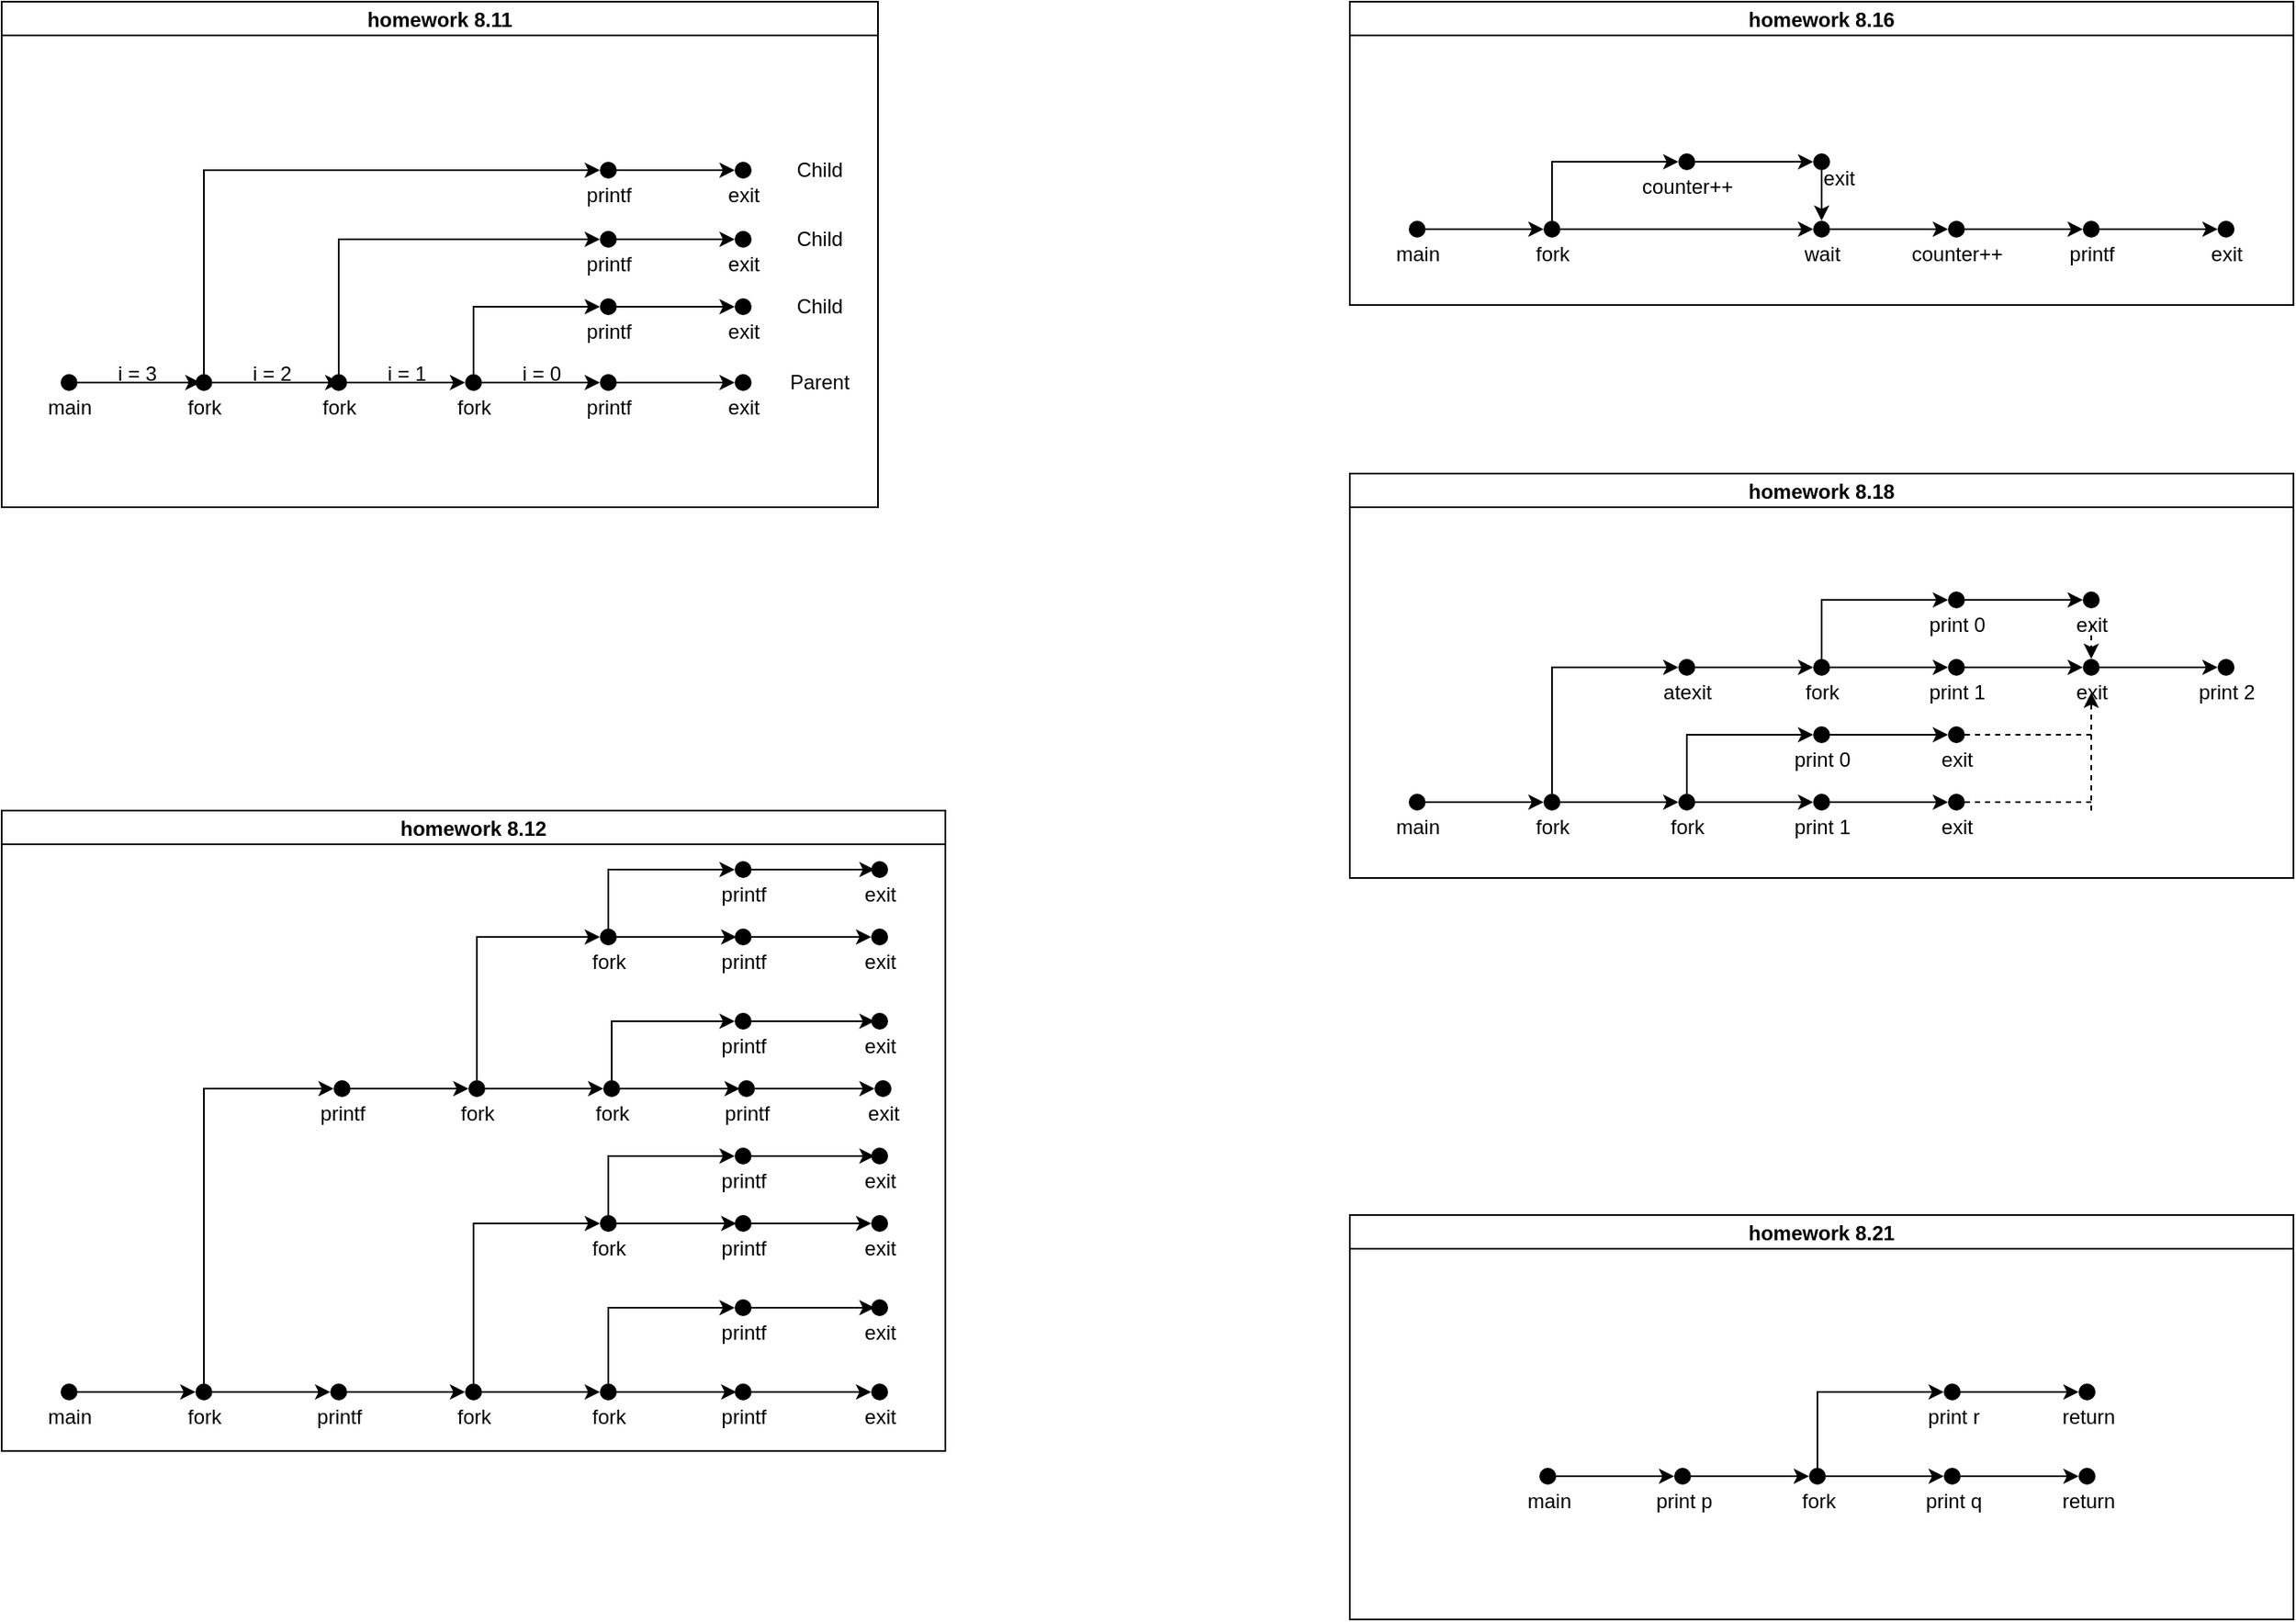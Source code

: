 <mxfile version="20.3.0" type="device"><diagram id="x4whMOtARfiv1kmzcYoN" name="第 1 页"><mxGraphModel dx="1790" dy="947" grid="1" gridSize="10" guides="1" tooltips="1" connect="1" arrows="1" fold="1" page="1" pageScale="1" pageWidth="827" pageHeight="1169" math="0" shadow="0"><root><mxCell id="0"/><mxCell id="1" parent="0"/><mxCell id="Zq1k1eHIFYPLnLvDyaaf-50" value="" style="group" parent="1" vertex="1" connectable="0"><mxGeometry x="120" y="80" width="520" height="340" as="geometry"/></mxCell><mxCell id="Zq1k1eHIFYPLnLvDyaaf-48" value="" style="group" parent="Zq1k1eHIFYPLnLvDyaaf-50" vertex="1" connectable="0"><mxGeometry width="520" height="300" as="geometry"/></mxCell><mxCell id="Zq1k1eHIFYPLnLvDyaaf-2" value="homework 8.11" style="swimlane;startSize=20;fillColor=#FFFFFF;" parent="Zq1k1eHIFYPLnLvDyaaf-48" vertex="1"><mxGeometry width="520" height="300" as="geometry"/></mxCell><mxCell id="Zq1k1eHIFYPLnLvDyaaf-12" style="edgeStyle=orthogonalEdgeStyle;rounded=0;orthogonalLoop=1;jettySize=auto;html=1;exitX=1;exitY=0.5;exitDx=0;exitDy=0;entryX=0.45;entryY=-0.25;entryDx=0;entryDy=0;entryPerimeter=0;" parent="Zq1k1eHIFYPLnLvDyaaf-2" source="Zq1k1eHIFYPLnLvDyaaf-1" target="Zq1k1eHIFYPLnLvDyaaf-9" edge="1"><mxGeometry relative="1" as="geometry"/></mxCell><mxCell id="Zq1k1eHIFYPLnLvDyaaf-1" value="" style="shape=ellipse;fillColor=#000000;strokeColor=none;html=1" parent="Zq1k1eHIFYPLnLvDyaaf-2" vertex="1"><mxGeometry x="35" y="221" width="10" height="10" as="geometry"/></mxCell><mxCell id="Zq1k1eHIFYPLnLvDyaaf-3" value="main" style="text;html=1;align=center;verticalAlign=middle;resizable=0;points=[];autosize=1;" parent="Zq1k1eHIFYPLnLvDyaaf-2" vertex="1"><mxGeometry x="20" y="231" width="40" height="20" as="geometry"/></mxCell><mxCell id="Zq1k1eHIFYPLnLvDyaaf-13" style="edgeStyle=orthogonalEdgeStyle;rounded=0;orthogonalLoop=1;jettySize=auto;html=1;exitX=1;exitY=0.5;exitDx=0;exitDy=0;entryX=0.525;entryY=-0.25;entryDx=0;entryDy=0;entryPerimeter=0;" parent="Zq1k1eHIFYPLnLvDyaaf-2" source="Zq1k1eHIFYPLnLvDyaaf-8" target="Zq1k1eHIFYPLnLvDyaaf-7" edge="1"><mxGeometry relative="1" as="geometry"/></mxCell><mxCell id="Zq1k1eHIFYPLnLvDyaaf-44" style="edgeStyle=orthogonalEdgeStyle;rounded=0;orthogonalLoop=1;jettySize=auto;html=1;exitX=0.5;exitY=0;exitDx=0;exitDy=0;entryX=0;entryY=0.5;entryDx=0;entryDy=0;" parent="Zq1k1eHIFYPLnLvDyaaf-2" source="Zq1k1eHIFYPLnLvDyaaf-8" target="Zq1k1eHIFYPLnLvDyaaf-26" edge="1"><mxGeometry relative="1" as="geometry"/></mxCell><mxCell id="Zq1k1eHIFYPLnLvDyaaf-8" value="" style="shape=ellipse;fillColor=#000000;strokeColor=none;html=1" parent="Zq1k1eHIFYPLnLvDyaaf-2" vertex="1"><mxGeometry x="115" y="221" width="10" height="10" as="geometry"/></mxCell><mxCell id="Zq1k1eHIFYPLnLvDyaaf-9" value="fork" style="text;html=1;align=center;verticalAlign=middle;resizable=0;points=[];autosize=1;" parent="Zq1k1eHIFYPLnLvDyaaf-2" vertex="1"><mxGeometry x="100" y="231" width="40" height="20" as="geometry"/></mxCell><mxCell id="Zq1k1eHIFYPLnLvDyaaf-7" value="fork" style="text;html=1;align=center;verticalAlign=middle;resizable=0;points=[];autosize=1;" parent="Zq1k1eHIFYPLnLvDyaaf-2" vertex="1"><mxGeometry x="180" y="231" width="40" height="20" as="geometry"/></mxCell><mxCell id="Zq1k1eHIFYPLnLvDyaaf-14" style="edgeStyle=orthogonalEdgeStyle;rounded=0;orthogonalLoop=1;jettySize=auto;html=1;exitX=1;exitY=0.5;exitDx=0;exitDy=0;entryX=0;entryY=0.5;entryDx=0;entryDy=0;" parent="Zq1k1eHIFYPLnLvDyaaf-2" source="Zq1k1eHIFYPLnLvDyaaf-6" target="Zq1k1eHIFYPLnLvDyaaf-4" edge="1"><mxGeometry relative="1" as="geometry"/></mxCell><mxCell id="Zq1k1eHIFYPLnLvDyaaf-43" style="edgeStyle=orthogonalEdgeStyle;rounded=0;orthogonalLoop=1;jettySize=auto;html=1;exitX=0.5;exitY=0;exitDx=0;exitDy=0;entryX=0;entryY=0.5;entryDx=0;entryDy=0;" parent="Zq1k1eHIFYPLnLvDyaaf-2" source="Zq1k1eHIFYPLnLvDyaaf-6" target="Zq1k1eHIFYPLnLvDyaaf-31" edge="1"><mxGeometry relative="1" as="geometry"/></mxCell><mxCell id="Zq1k1eHIFYPLnLvDyaaf-6" value="" style="shape=ellipse;fillColor=#000000;strokeColor=none;html=1" parent="Zq1k1eHIFYPLnLvDyaaf-2" vertex="1"><mxGeometry x="195" y="221" width="10" height="10" as="geometry"/></mxCell><mxCell id="Zq1k1eHIFYPLnLvDyaaf-5" value="fork" style="text;html=1;align=center;verticalAlign=middle;resizable=0;points=[];autosize=1;" parent="Zq1k1eHIFYPLnLvDyaaf-2" vertex="1"><mxGeometry x="260" y="231" width="40" height="20" as="geometry"/></mxCell><mxCell id="Zq1k1eHIFYPLnLvDyaaf-15" style="edgeStyle=orthogonalEdgeStyle;rounded=0;orthogonalLoop=1;jettySize=auto;html=1;exitX=1;exitY=0.5;exitDx=0;exitDy=0;entryX=0;entryY=0.5;entryDx=0;entryDy=0;" parent="Zq1k1eHIFYPLnLvDyaaf-2" source="Zq1k1eHIFYPLnLvDyaaf-4" target="Zq1k1eHIFYPLnLvDyaaf-11" edge="1"><mxGeometry relative="1" as="geometry"/></mxCell><mxCell id="Zq1k1eHIFYPLnLvDyaaf-42" style="edgeStyle=orthogonalEdgeStyle;rounded=0;orthogonalLoop=1;jettySize=auto;html=1;exitX=0.5;exitY=0;exitDx=0;exitDy=0;entryX=0;entryY=0.5;entryDx=0;entryDy=0;" parent="Zq1k1eHIFYPLnLvDyaaf-2" source="Zq1k1eHIFYPLnLvDyaaf-4" target="Zq1k1eHIFYPLnLvDyaaf-36" edge="1"><mxGeometry relative="1" as="geometry"/></mxCell><mxCell id="Zq1k1eHIFYPLnLvDyaaf-4" value="" style="shape=ellipse;fillColor=#000000;strokeColor=none;html=1" parent="Zq1k1eHIFYPLnLvDyaaf-2" vertex="1"><mxGeometry x="275" y="221" width="10" height="10" as="geometry"/></mxCell><mxCell id="Zq1k1eHIFYPLnLvDyaaf-10" value="printf" style="text;html=1;align=center;verticalAlign=middle;resizable=0;points=[];autosize=1;" parent="Zq1k1eHIFYPLnLvDyaaf-2" vertex="1"><mxGeometry x="340" y="231" width="40" height="20" as="geometry"/></mxCell><mxCell id="Zq1k1eHIFYPLnLvDyaaf-19" style="edgeStyle=orthogonalEdgeStyle;rounded=0;orthogonalLoop=1;jettySize=auto;html=1;exitX=1;exitY=0.5;exitDx=0;exitDy=0;entryX=0;entryY=0.5;entryDx=0;entryDy=0;" parent="Zq1k1eHIFYPLnLvDyaaf-2" source="Zq1k1eHIFYPLnLvDyaaf-11" target="Zq1k1eHIFYPLnLvDyaaf-18" edge="1"><mxGeometry relative="1" as="geometry"/></mxCell><mxCell id="Zq1k1eHIFYPLnLvDyaaf-11" value="" style="shape=ellipse;fillColor=#000000;strokeColor=none;html=1" parent="Zq1k1eHIFYPLnLvDyaaf-2" vertex="1"><mxGeometry x="355" y="221" width="10" height="10" as="geometry"/></mxCell><mxCell id="Zq1k1eHIFYPLnLvDyaaf-16" value="Parent" style="text;html=1;align=center;verticalAlign=middle;resizable=0;points=[];autosize=1;" parent="Zq1k1eHIFYPLnLvDyaaf-2" vertex="1"><mxGeometry x="460" y="216" width="50" height="20" as="geometry"/></mxCell><mxCell id="Zq1k1eHIFYPLnLvDyaaf-17" value="exit" style="text;html=1;align=center;verticalAlign=middle;resizable=0;points=[];autosize=1;" parent="Zq1k1eHIFYPLnLvDyaaf-2" vertex="1"><mxGeometry x="425" y="231" width="30" height="20" as="geometry"/></mxCell><mxCell id="Zq1k1eHIFYPLnLvDyaaf-18" value="" style="shape=ellipse;fillColor=#000000;strokeColor=none;html=1" parent="Zq1k1eHIFYPLnLvDyaaf-2" vertex="1"><mxGeometry x="435" y="221" width="10" height="10" as="geometry"/></mxCell><mxCell id="Zq1k1eHIFYPLnLvDyaaf-20" value="i = 3" style="text;html=1;align=center;verticalAlign=middle;resizable=0;points=[];autosize=1;" parent="Zq1k1eHIFYPLnLvDyaaf-2" vertex="1"><mxGeometry x="60" y="211" width="40" height="20" as="geometry"/></mxCell><mxCell id="Zq1k1eHIFYPLnLvDyaaf-21" value="i = 2" style="text;html=1;align=center;verticalAlign=middle;resizable=0;points=[];autosize=1;" parent="Zq1k1eHIFYPLnLvDyaaf-2" vertex="1"><mxGeometry x="140" y="211" width="40" height="20" as="geometry"/></mxCell><mxCell id="Zq1k1eHIFYPLnLvDyaaf-22" value="i = 1" style="text;html=1;align=center;verticalAlign=middle;resizable=0;points=[];autosize=1;" parent="Zq1k1eHIFYPLnLvDyaaf-2" vertex="1"><mxGeometry x="220" y="211" width="40" height="20" as="geometry"/></mxCell><mxCell id="Zq1k1eHIFYPLnLvDyaaf-23" value="i = 0" style="text;html=1;align=center;verticalAlign=middle;resizable=0;points=[];autosize=1;" parent="Zq1k1eHIFYPLnLvDyaaf-2" vertex="1"><mxGeometry x="300" y="211" width="40" height="20" as="geometry"/></mxCell><mxCell id="Zq1k1eHIFYPLnLvDyaaf-34" value="printf" style="text;html=1;align=center;verticalAlign=middle;resizable=0;points=[];autosize=1;" parent="Zq1k1eHIFYPLnLvDyaaf-2" vertex="1"><mxGeometry x="340" y="186" width="40" height="20" as="geometry"/></mxCell><mxCell id="Zq1k1eHIFYPLnLvDyaaf-36" value="" style="shape=ellipse;fillColor=#000000;strokeColor=none;html=1" parent="Zq1k1eHIFYPLnLvDyaaf-2" vertex="1"><mxGeometry x="355" y="176" width="10" height="10" as="geometry"/></mxCell><mxCell id="Zq1k1eHIFYPLnLvDyaaf-37" value="exit" style="text;html=1;align=center;verticalAlign=middle;resizable=0;points=[];autosize=1;" parent="Zq1k1eHIFYPLnLvDyaaf-2" vertex="1"><mxGeometry x="425" y="186" width="30" height="20" as="geometry"/></mxCell><mxCell id="Zq1k1eHIFYPLnLvDyaaf-38" value="" style="shape=ellipse;fillColor=#000000;strokeColor=none;html=1" parent="Zq1k1eHIFYPLnLvDyaaf-2" vertex="1"><mxGeometry x="435" y="176" width="10" height="10" as="geometry"/></mxCell><mxCell id="Zq1k1eHIFYPLnLvDyaaf-35" style="edgeStyle=orthogonalEdgeStyle;rounded=0;orthogonalLoop=1;jettySize=auto;html=1;exitX=1;exitY=0.5;exitDx=0;exitDy=0;entryX=0;entryY=0.5;entryDx=0;entryDy=0;" parent="Zq1k1eHIFYPLnLvDyaaf-2" source="Zq1k1eHIFYPLnLvDyaaf-36" target="Zq1k1eHIFYPLnLvDyaaf-38" edge="1"><mxGeometry relative="1" as="geometry"/></mxCell><mxCell id="Zq1k1eHIFYPLnLvDyaaf-29" value="printf" style="text;html=1;align=center;verticalAlign=middle;resizable=0;points=[];autosize=1;" parent="Zq1k1eHIFYPLnLvDyaaf-2" vertex="1"><mxGeometry x="340" y="146" width="40" height="20" as="geometry"/></mxCell><mxCell id="Zq1k1eHIFYPLnLvDyaaf-30" style="edgeStyle=orthogonalEdgeStyle;rounded=0;orthogonalLoop=1;jettySize=auto;html=1;exitX=1;exitY=0.5;exitDx=0;exitDy=0;entryX=0;entryY=0.5;entryDx=0;entryDy=0;" parent="Zq1k1eHIFYPLnLvDyaaf-2" edge="1"><mxGeometry relative="1" as="geometry"><mxPoint x="365" y="141" as="sourcePoint"/><mxPoint x="435" y="141" as="targetPoint"/></mxGeometry></mxCell><mxCell id="Zq1k1eHIFYPLnLvDyaaf-32" value="exit" style="text;html=1;align=center;verticalAlign=middle;resizable=0;points=[];autosize=1;" parent="Zq1k1eHIFYPLnLvDyaaf-2" vertex="1"><mxGeometry x="425" y="146" width="30" height="20" as="geometry"/></mxCell><mxCell id="Zq1k1eHIFYPLnLvDyaaf-31" value="" style="shape=ellipse;fillColor=#000000;strokeColor=none;html=1" parent="Zq1k1eHIFYPLnLvDyaaf-2" vertex="1"><mxGeometry x="355" y="136" width="10" height="10" as="geometry"/></mxCell><mxCell id="Zq1k1eHIFYPLnLvDyaaf-33" value="" style="shape=ellipse;fillColor=#000000;strokeColor=none;html=1" parent="Zq1k1eHIFYPLnLvDyaaf-2" vertex="1"><mxGeometry x="435" y="136" width="10" height="10" as="geometry"/></mxCell><mxCell id="Zq1k1eHIFYPLnLvDyaaf-24" value="printf" style="text;html=1;align=center;verticalAlign=middle;resizable=0;points=[];autosize=1;" parent="Zq1k1eHIFYPLnLvDyaaf-2" vertex="1"><mxGeometry x="340" y="105" width="40" height="20" as="geometry"/></mxCell><mxCell id="Zq1k1eHIFYPLnLvDyaaf-25" style="edgeStyle=orthogonalEdgeStyle;rounded=0;orthogonalLoop=1;jettySize=auto;html=1;exitX=1;exitY=0.5;exitDx=0;exitDy=0;entryX=0;entryY=0.5;entryDx=0;entryDy=0;" parent="Zq1k1eHIFYPLnLvDyaaf-2" edge="1"><mxGeometry relative="1" as="geometry"><mxPoint x="365" y="100" as="sourcePoint"/><mxPoint x="435" y="100" as="targetPoint"/></mxGeometry></mxCell><mxCell id="Zq1k1eHIFYPLnLvDyaaf-27" value="exit" style="text;html=1;align=center;verticalAlign=middle;resizable=0;points=[];autosize=1;" parent="Zq1k1eHIFYPLnLvDyaaf-2" vertex="1"><mxGeometry x="425" y="105" width="30" height="20" as="geometry"/></mxCell><mxCell id="Zq1k1eHIFYPLnLvDyaaf-26" value="" style="shape=ellipse;fillColor=#000000;strokeColor=none;html=1" parent="Zq1k1eHIFYPLnLvDyaaf-2" vertex="1"><mxGeometry x="355" y="95" width="10" height="10" as="geometry"/></mxCell><mxCell id="Zq1k1eHIFYPLnLvDyaaf-28" value="" style="shape=ellipse;fillColor=#000000;strokeColor=none;html=1" parent="Zq1k1eHIFYPLnLvDyaaf-2" vertex="1"><mxGeometry x="435" y="95" width="10" height="10" as="geometry"/></mxCell><mxCell id="Zq1k1eHIFYPLnLvDyaaf-45" value="Child" style="text;html=1;align=center;verticalAlign=middle;resizable=0;points=[];autosize=1;" parent="Zq1k1eHIFYPLnLvDyaaf-2" vertex="1"><mxGeometry x="465" y="171" width="40" height="20" as="geometry"/></mxCell><mxCell id="Zq1k1eHIFYPLnLvDyaaf-47" value="Child" style="text;html=1;align=center;verticalAlign=middle;resizable=0;points=[];autosize=1;" parent="Zq1k1eHIFYPLnLvDyaaf-2" vertex="1"><mxGeometry x="465" y="131" width="40" height="20" as="geometry"/></mxCell><mxCell id="Zq1k1eHIFYPLnLvDyaaf-46" value="Child" style="text;html=1;align=center;verticalAlign=middle;resizable=0;points=[];autosize=1;" parent="Zq1k1eHIFYPLnLvDyaaf-2" vertex="1"><mxGeometry x="465" y="90" width="40" height="20" as="geometry"/></mxCell><mxCell id="cUng9oUfI7MqXiryywNM-89" value="" style="group" parent="1" vertex="1" connectable="0"><mxGeometry x="120" y="560" width="560" height="420" as="geometry"/></mxCell><mxCell id="cUng9oUfI7MqXiryywNM-2" value="" style="shape=ellipse;fillColor=#000000;strokeColor=none;html=1" parent="cUng9oUfI7MqXiryywNM-89" vertex="1"><mxGeometry x="35" y="340" width="10" height="10" as="geometry"/></mxCell><mxCell id="cUng9oUfI7MqXiryywNM-3" value="main" style="text;html=1;align=center;verticalAlign=middle;resizable=0;points=[];autosize=1;" parent="cUng9oUfI7MqXiryywNM-89" vertex="1"><mxGeometry x="20" y="350" width="40" height="20" as="geometry"/></mxCell><mxCell id="cUng9oUfI7MqXiryywNM-6" value="" style="shape=ellipse;fillColor=#000000;strokeColor=none;html=1" parent="cUng9oUfI7MqXiryywNM-89" vertex="1"><mxGeometry x="115" y="340" width="10" height="10" as="geometry"/></mxCell><mxCell id="cUng9oUfI7MqXiryywNM-28" style="edgeStyle=orthogonalEdgeStyle;rounded=0;orthogonalLoop=1;jettySize=auto;html=1;exitX=1;exitY=0.5;exitDx=0;exitDy=0;entryX=0;entryY=0.5;entryDx=0;entryDy=0;" parent="cUng9oUfI7MqXiryywNM-89" source="cUng9oUfI7MqXiryywNM-2" target="cUng9oUfI7MqXiryywNM-6" edge="1"><mxGeometry relative="1" as="geometry"/></mxCell><mxCell id="cUng9oUfI7MqXiryywNM-7" value="fork" style="text;html=1;align=center;verticalAlign=middle;resizable=0;points=[];autosize=1;" parent="cUng9oUfI7MqXiryywNM-89" vertex="1"><mxGeometry x="100" y="350" width="40" height="20" as="geometry"/></mxCell><mxCell id="cUng9oUfI7MqXiryywNM-12" value="" style="shape=ellipse;fillColor=#000000;strokeColor=none;html=1" parent="cUng9oUfI7MqXiryywNM-89" vertex="1"><mxGeometry x="195" y="340" width="10" height="10" as="geometry"/></mxCell><mxCell id="cUng9oUfI7MqXiryywNM-13" value="printf" style="text;html=1;align=center;verticalAlign=middle;resizable=0;points=[];autosize=1;" parent="cUng9oUfI7MqXiryywNM-89" vertex="1"><mxGeometry x="180" y="350" width="40" height="20" as="geometry"/></mxCell><mxCell id="cUng9oUfI7MqXiryywNM-29" style="edgeStyle=orthogonalEdgeStyle;rounded=0;orthogonalLoop=1;jettySize=auto;html=1;exitX=1;exitY=0.5;exitDx=0;exitDy=0;entryX=0.375;entryY=-0.25;entryDx=0;entryDy=0;entryPerimeter=0;" parent="cUng9oUfI7MqXiryywNM-89" source="cUng9oUfI7MqXiryywNM-6" target="cUng9oUfI7MqXiryywNM-13" edge="1"><mxGeometry relative="1" as="geometry"/></mxCell><mxCell id="cUng9oUfI7MqXiryywNM-14" value="" style="shape=ellipse;fillColor=#000000;strokeColor=none;html=1" parent="cUng9oUfI7MqXiryywNM-89" vertex="1"><mxGeometry x="275" y="340" width="10" height="10" as="geometry"/></mxCell><mxCell id="cUng9oUfI7MqXiryywNM-30" style="edgeStyle=orthogonalEdgeStyle;rounded=0;orthogonalLoop=1;jettySize=auto;html=1;exitX=1;exitY=0.5;exitDx=0;exitDy=0;entryX=0;entryY=0.5;entryDx=0;entryDy=0;" parent="cUng9oUfI7MqXiryywNM-89" source="cUng9oUfI7MqXiryywNM-12" target="cUng9oUfI7MqXiryywNM-14" edge="1"><mxGeometry relative="1" as="geometry"/></mxCell><mxCell id="cUng9oUfI7MqXiryywNM-15" value="fork" style="text;html=1;align=center;verticalAlign=middle;resizable=0;points=[];autosize=1;" parent="cUng9oUfI7MqXiryywNM-89" vertex="1"><mxGeometry x="260" y="350" width="40" height="20" as="geometry"/></mxCell><mxCell id="cUng9oUfI7MqXiryywNM-16" value="" style="shape=ellipse;fillColor=#000000;strokeColor=none;html=1" parent="cUng9oUfI7MqXiryywNM-89" vertex="1"><mxGeometry x="355" y="340" width="10" height="10" as="geometry"/></mxCell><mxCell id="cUng9oUfI7MqXiryywNM-31" style="edgeStyle=orthogonalEdgeStyle;rounded=0;orthogonalLoop=1;jettySize=auto;html=1;exitX=1;exitY=0.5;exitDx=0;exitDy=0;entryX=0;entryY=0.5;entryDx=0;entryDy=0;" parent="cUng9oUfI7MqXiryywNM-89" source="cUng9oUfI7MqXiryywNM-14" target="cUng9oUfI7MqXiryywNM-16" edge="1"><mxGeometry relative="1" as="geometry"/></mxCell><mxCell id="cUng9oUfI7MqXiryywNM-17" value="fork" style="text;html=1;align=center;verticalAlign=middle;resizable=0;points=[];autosize=1;" parent="cUng9oUfI7MqXiryywNM-89" vertex="1"><mxGeometry x="340" y="350" width="40" height="20" as="geometry"/></mxCell><mxCell id="cUng9oUfI7MqXiryywNM-18" value="" style="shape=ellipse;fillColor=#000000;strokeColor=none;html=1" parent="cUng9oUfI7MqXiryywNM-89" vertex="1"><mxGeometry x="435" y="340" width="10" height="10" as="geometry"/></mxCell><mxCell id="cUng9oUfI7MqXiryywNM-19" value="printf" style="text;html=1;align=center;verticalAlign=middle;resizable=0;points=[];autosize=1;" parent="cUng9oUfI7MqXiryywNM-89" vertex="1"><mxGeometry x="420" y="350" width="40" height="20" as="geometry"/></mxCell><mxCell id="cUng9oUfI7MqXiryywNM-32" style="edgeStyle=orthogonalEdgeStyle;rounded=0;orthogonalLoop=1;jettySize=auto;html=1;exitX=1;exitY=0.5;exitDx=0;exitDy=0;entryX=0.4;entryY=-0.25;entryDx=0;entryDy=0;entryPerimeter=0;" parent="cUng9oUfI7MqXiryywNM-89" source="cUng9oUfI7MqXiryywNM-16" target="cUng9oUfI7MqXiryywNM-19" edge="1"><mxGeometry relative="1" as="geometry"/></mxCell><mxCell id="cUng9oUfI7MqXiryywNM-22" value="" style="shape=ellipse;fillColor=#000000;strokeColor=none;html=1" parent="cUng9oUfI7MqXiryywNM-89" vertex="1"><mxGeometry x="516" y="340" width="10" height="10" as="geometry"/></mxCell><mxCell id="cUng9oUfI7MqXiryywNM-33" style="edgeStyle=orthogonalEdgeStyle;rounded=0;orthogonalLoop=1;jettySize=auto;html=1;exitX=1;exitY=0.5;exitDx=0;exitDy=0;entryX=0;entryY=0.5;entryDx=0;entryDy=0;" parent="cUng9oUfI7MqXiryywNM-89" source="cUng9oUfI7MqXiryywNM-18" target="cUng9oUfI7MqXiryywNM-22" edge="1"><mxGeometry relative="1" as="geometry"/></mxCell><mxCell id="cUng9oUfI7MqXiryywNM-23" value="exit" style="text;html=1;align=center;verticalAlign=middle;resizable=0;points=[];autosize=1;" parent="cUng9oUfI7MqXiryywNM-89" vertex="1"><mxGeometry x="506" y="350" width="30" height="20" as="geometry"/></mxCell><mxCell id="cUng9oUfI7MqXiryywNM-24" value="" style="shape=ellipse;fillColor=#000000;strokeColor=none;html=1" parent="cUng9oUfI7MqXiryywNM-89" vertex="1"><mxGeometry x="435" y="290" width="10" height="10" as="geometry"/></mxCell><mxCell id="cUng9oUfI7MqXiryywNM-35" style="edgeStyle=orthogonalEdgeStyle;rounded=0;orthogonalLoop=1;jettySize=auto;html=1;exitX=0.5;exitY=0;exitDx=0;exitDy=0;entryX=0;entryY=0.5;entryDx=0;entryDy=0;" parent="cUng9oUfI7MqXiryywNM-89" source="cUng9oUfI7MqXiryywNM-16" target="cUng9oUfI7MqXiryywNM-24" edge="1"><mxGeometry relative="1" as="geometry"/></mxCell><mxCell id="cUng9oUfI7MqXiryywNM-25" value="printf" style="text;html=1;align=center;verticalAlign=middle;resizable=0;points=[];autosize=1;" parent="cUng9oUfI7MqXiryywNM-89" vertex="1"><mxGeometry x="420" y="300" width="40" height="20" as="geometry"/></mxCell><mxCell id="cUng9oUfI7MqXiryywNM-26" value="" style="shape=ellipse;fillColor=#000000;strokeColor=none;html=1" parent="cUng9oUfI7MqXiryywNM-89" vertex="1"><mxGeometry x="516" y="290" width="10" height="10" as="geometry"/></mxCell><mxCell id="cUng9oUfI7MqXiryywNM-27" value="exit" style="text;html=1;align=center;verticalAlign=middle;resizable=0;points=[];autosize=1;" parent="cUng9oUfI7MqXiryywNM-89" vertex="1"><mxGeometry x="506" y="300" width="30" height="20" as="geometry"/></mxCell><mxCell id="cUng9oUfI7MqXiryywNM-34" style="edgeStyle=orthogonalEdgeStyle;rounded=0;orthogonalLoop=1;jettySize=auto;html=1;exitX=1;exitY=0.5;exitDx=0;exitDy=0;entryX=0.4;entryY=-0.25;entryDx=0;entryDy=0;entryPerimeter=0;" parent="cUng9oUfI7MqXiryywNM-89" source="cUng9oUfI7MqXiryywNM-24" target="cUng9oUfI7MqXiryywNM-27" edge="1"><mxGeometry relative="1" as="geometry"/></mxCell><mxCell id="cUng9oUfI7MqXiryywNM-38" value="" style="shape=ellipse;fillColor=#000000;strokeColor=none;html=1" parent="cUng9oUfI7MqXiryywNM-89" vertex="1"><mxGeometry x="355" y="240" width="10" height="10" as="geometry"/></mxCell><mxCell id="cUng9oUfI7MqXiryywNM-51" style="edgeStyle=orthogonalEdgeStyle;rounded=0;orthogonalLoop=1;jettySize=auto;html=1;exitX=0.5;exitY=0;exitDx=0;exitDy=0;entryX=0;entryY=0.5;entryDx=0;entryDy=0;" parent="cUng9oUfI7MqXiryywNM-89" source="cUng9oUfI7MqXiryywNM-14" target="cUng9oUfI7MqXiryywNM-38" edge="1"><mxGeometry relative="1" as="geometry"/></mxCell><mxCell id="cUng9oUfI7MqXiryywNM-39" value="fork" style="text;html=1;align=center;verticalAlign=middle;resizable=0;points=[];autosize=1;" parent="cUng9oUfI7MqXiryywNM-89" vertex="1"><mxGeometry x="340" y="250" width="40" height="20" as="geometry"/></mxCell><mxCell id="cUng9oUfI7MqXiryywNM-41" value="" style="shape=ellipse;fillColor=#000000;strokeColor=none;html=1" parent="cUng9oUfI7MqXiryywNM-89" vertex="1"><mxGeometry x="435" y="240" width="10" height="10" as="geometry"/></mxCell><mxCell id="cUng9oUfI7MqXiryywNM-42" value="printf" style="text;html=1;align=center;verticalAlign=middle;resizable=0;points=[];autosize=1;" parent="cUng9oUfI7MqXiryywNM-89" vertex="1"><mxGeometry x="420" y="250" width="40" height="20" as="geometry"/></mxCell><mxCell id="cUng9oUfI7MqXiryywNM-37" style="edgeStyle=orthogonalEdgeStyle;rounded=0;orthogonalLoop=1;jettySize=auto;html=1;exitX=1;exitY=0.5;exitDx=0;exitDy=0;entryX=0.4;entryY=-0.25;entryDx=0;entryDy=0;entryPerimeter=0;" parent="cUng9oUfI7MqXiryywNM-89" source="cUng9oUfI7MqXiryywNM-38" target="cUng9oUfI7MqXiryywNM-42" edge="1"><mxGeometry relative="1" as="geometry"/></mxCell><mxCell id="cUng9oUfI7MqXiryywNM-43" value="" style="shape=ellipse;fillColor=#000000;strokeColor=none;html=1" parent="cUng9oUfI7MqXiryywNM-89" vertex="1"><mxGeometry x="516" y="240" width="10" height="10" as="geometry"/></mxCell><mxCell id="cUng9oUfI7MqXiryywNM-40" style="edgeStyle=orthogonalEdgeStyle;rounded=0;orthogonalLoop=1;jettySize=auto;html=1;exitX=1;exitY=0.5;exitDx=0;exitDy=0;entryX=0;entryY=0.5;entryDx=0;entryDy=0;" parent="cUng9oUfI7MqXiryywNM-89" source="cUng9oUfI7MqXiryywNM-41" target="cUng9oUfI7MqXiryywNM-43" edge="1"><mxGeometry relative="1" as="geometry"/></mxCell><mxCell id="cUng9oUfI7MqXiryywNM-44" value="exit" style="text;html=1;align=center;verticalAlign=middle;resizable=0;points=[];autosize=1;" parent="cUng9oUfI7MqXiryywNM-89" vertex="1"><mxGeometry x="506" y="250" width="30" height="20" as="geometry"/></mxCell><mxCell id="cUng9oUfI7MqXiryywNM-46" value="" style="shape=ellipse;fillColor=#000000;strokeColor=none;html=1" parent="cUng9oUfI7MqXiryywNM-89" vertex="1"><mxGeometry x="435" y="200" width="10" height="10" as="geometry"/></mxCell><mxCell id="cUng9oUfI7MqXiryywNM-50" style="edgeStyle=orthogonalEdgeStyle;rounded=0;orthogonalLoop=1;jettySize=auto;html=1;exitX=0.5;exitY=0;exitDx=0;exitDy=0;entryX=0;entryY=0.5;entryDx=0;entryDy=0;" parent="cUng9oUfI7MqXiryywNM-89" source="cUng9oUfI7MqXiryywNM-38" target="cUng9oUfI7MqXiryywNM-46" edge="1"><mxGeometry relative="1" as="geometry"/></mxCell><mxCell id="cUng9oUfI7MqXiryywNM-47" value="printf" style="text;html=1;align=center;verticalAlign=middle;resizable=0;points=[];autosize=1;" parent="cUng9oUfI7MqXiryywNM-89" vertex="1"><mxGeometry x="420" y="210" width="40" height="20" as="geometry"/></mxCell><mxCell id="cUng9oUfI7MqXiryywNM-48" value="" style="shape=ellipse;fillColor=#000000;strokeColor=none;html=1" parent="cUng9oUfI7MqXiryywNM-89" vertex="1"><mxGeometry x="516" y="200" width="10" height="10" as="geometry"/></mxCell><mxCell id="cUng9oUfI7MqXiryywNM-49" value="exit" style="text;html=1;align=center;verticalAlign=middle;resizable=0;points=[];autosize=1;" parent="cUng9oUfI7MqXiryywNM-89" vertex="1"><mxGeometry x="506" y="210" width="30" height="20" as="geometry"/></mxCell><mxCell id="cUng9oUfI7MqXiryywNM-45" style="edgeStyle=orthogonalEdgeStyle;rounded=0;orthogonalLoop=1;jettySize=auto;html=1;exitX=1;exitY=0.5;exitDx=0;exitDy=0;entryX=0.4;entryY=-0.25;entryDx=0;entryDy=0;entryPerimeter=0;" parent="cUng9oUfI7MqXiryywNM-89" source="cUng9oUfI7MqXiryywNM-46" target="cUng9oUfI7MqXiryywNM-49" edge="1"><mxGeometry relative="1" as="geometry"/></mxCell><mxCell id="cUng9oUfI7MqXiryywNM-53" value="" style="shape=ellipse;fillColor=#000000;strokeColor=none;html=1" parent="cUng9oUfI7MqXiryywNM-89" vertex="1"><mxGeometry x="197" y="160" width="10" height="10" as="geometry"/></mxCell><mxCell id="cUng9oUfI7MqXiryywNM-66" style="edgeStyle=orthogonalEdgeStyle;rounded=0;orthogonalLoop=1;jettySize=auto;html=1;exitX=0.5;exitY=0;exitDx=0;exitDy=0;entryX=0;entryY=0.5;entryDx=0;entryDy=0;" parent="cUng9oUfI7MqXiryywNM-89" source="cUng9oUfI7MqXiryywNM-6" target="cUng9oUfI7MqXiryywNM-53" edge="1"><mxGeometry relative="1" as="geometry"/></mxCell><mxCell id="cUng9oUfI7MqXiryywNM-54" value="printf" style="text;html=1;align=center;verticalAlign=middle;resizable=0;points=[];autosize=1;" parent="cUng9oUfI7MqXiryywNM-89" vertex="1"><mxGeometry x="182" y="170" width="40" height="20" as="geometry"/></mxCell><mxCell id="cUng9oUfI7MqXiryywNM-56" value="" style="shape=ellipse;fillColor=#000000;strokeColor=none;html=1" parent="cUng9oUfI7MqXiryywNM-89" vertex="1"><mxGeometry x="277" y="160" width="10" height="10" as="geometry"/></mxCell><mxCell id="cUng9oUfI7MqXiryywNM-52" style="edgeStyle=orthogonalEdgeStyle;rounded=0;orthogonalLoop=1;jettySize=auto;html=1;exitX=1;exitY=0.5;exitDx=0;exitDy=0;entryX=0;entryY=0.5;entryDx=0;entryDy=0;" parent="cUng9oUfI7MqXiryywNM-89" source="cUng9oUfI7MqXiryywNM-53" target="cUng9oUfI7MqXiryywNM-56" edge="1"><mxGeometry relative="1" as="geometry"/></mxCell><mxCell id="cUng9oUfI7MqXiryywNM-57" value="fork" style="text;html=1;align=center;verticalAlign=middle;resizable=0;points=[];autosize=1;" parent="cUng9oUfI7MqXiryywNM-89" vertex="1"><mxGeometry x="262" y="170" width="40" height="20" as="geometry"/></mxCell><mxCell id="cUng9oUfI7MqXiryywNM-59" value="" style="shape=ellipse;fillColor=#000000;strokeColor=none;html=1" parent="cUng9oUfI7MqXiryywNM-89" vertex="1"><mxGeometry x="357" y="160" width="10" height="10" as="geometry"/></mxCell><mxCell id="cUng9oUfI7MqXiryywNM-55" style="edgeStyle=orthogonalEdgeStyle;rounded=0;orthogonalLoop=1;jettySize=auto;html=1;exitX=1;exitY=0.5;exitDx=0;exitDy=0;entryX=0;entryY=0.5;entryDx=0;entryDy=0;" parent="cUng9oUfI7MqXiryywNM-89" source="cUng9oUfI7MqXiryywNM-56" target="cUng9oUfI7MqXiryywNM-59" edge="1"><mxGeometry relative="1" as="geometry"/></mxCell><mxCell id="cUng9oUfI7MqXiryywNM-60" value="fork" style="text;html=1;align=center;verticalAlign=middle;resizable=0;points=[];autosize=1;" parent="cUng9oUfI7MqXiryywNM-89" vertex="1"><mxGeometry x="342" y="170" width="40" height="20" as="geometry"/></mxCell><mxCell id="cUng9oUfI7MqXiryywNM-62" value="" style="shape=ellipse;fillColor=#000000;strokeColor=none;html=1" parent="cUng9oUfI7MqXiryywNM-89" vertex="1"><mxGeometry x="437" y="160" width="10" height="10" as="geometry"/></mxCell><mxCell id="cUng9oUfI7MqXiryywNM-63" value="printf" style="text;html=1;align=center;verticalAlign=middle;resizable=0;points=[];autosize=1;" parent="cUng9oUfI7MqXiryywNM-89" vertex="1"><mxGeometry x="422" y="170" width="40" height="20" as="geometry"/></mxCell><mxCell id="cUng9oUfI7MqXiryywNM-58" style="edgeStyle=orthogonalEdgeStyle;rounded=0;orthogonalLoop=1;jettySize=auto;html=1;exitX=1;exitY=0.5;exitDx=0;exitDy=0;entryX=0.4;entryY=-0.25;entryDx=0;entryDy=0;entryPerimeter=0;" parent="cUng9oUfI7MqXiryywNM-89" source="cUng9oUfI7MqXiryywNM-59" target="cUng9oUfI7MqXiryywNM-63" edge="1"><mxGeometry relative="1" as="geometry"/></mxCell><mxCell id="cUng9oUfI7MqXiryywNM-64" value="" style="shape=ellipse;fillColor=#000000;strokeColor=none;html=1" parent="cUng9oUfI7MqXiryywNM-89" vertex="1"><mxGeometry x="518" y="160" width="10" height="10" as="geometry"/></mxCell><mxCell id="cUng9oUfI7MqXiryywNM-61" style="edgeStyle=orthogonalEdgeStyle;rounded=0;orthogonalLoop=1;jettySize=auto;html=1;exitX=1;exitY=0.5;exitDx=0;exitDy=0;entryX=0;entryY=0.5;entryDx=0;entryDy=0;" parent="cUng9oUfI7MqXiryywNM-89" source="cUng9oUfI7MqXiryywNM-62" target="cUng9oUfI7MqXiryywNM-64" edge="1"><mxGeometry relative="1" as="geometry"/></mxCell><mxCell id="cUng9oUfI7MqXiryywNM-65" value="exit" style="text;html=1;align=center;verticalAlign=middle;resizable=0;points=[];autosize=1;" parent="cUng9oUfI7MqXiryywNM-89" vertex="1"><mxGeometry x="508" y="170" width="30" height="20" as="geometry"/></mxCell><mxCell id="cUng9oUfI7MqXiryywNM-68" value="" style="shape=ellipse;fillColor=#000000;strokeColor=none;html=1" parent="cUng9oUfI7MqXiryywNM-89" vertex="1"><mxGeometry x="435" y="120" width="10" height="10" as="geometry"/></mxCell><mxCell id="cUng9oUfI7MqXiryywNM-86" style="edgeStyle=orthogonalEdgeStyle;rounded=0;orthogonalLoop=1;jettySize=auto;html=1;exitX=0.5;exitY=0;exitDx=0;exitDy=0;entryX=0;entryY=0.5;entryDx=0;entryDy=0;" parent="cUng9oUfI7MqXiryywNM-89" source="cUng9oUfI7MqXiryywNM-59" target="cUng9oUfI7MqXiryywNM-68" edge="1"><mxGeometry relative="1" as="geometry"/></mxCell><mxCell id="cUng9oUfI7MqXiryywNM-69" value="printf" style="text;html=1;align=center;verticalAlign=middle;resizable=0;points=[];autosize=1;" parent="cUng9oUfI7MqXiryywNM-89" vertex="1"><mxGeometry x="420" y="130" width="40" height="20" as="geometry"/></mxCell><mxCell id="cUng9oUfI7MqXiryywNM-70" value="" style="shape=ellipse;fillColor=#000000;strokeColor=none;html=1" parent="cUng9oUfI7MqXiryywNM-89" vertex="1"><mxGeometry x="516" y="120" width="10" height="10" as="geometry"/></mxCell><mxCell id="cUng9oUfI7MqXiryywNM-71" value="exit" style="text;html=1;align=center;verticalAlign=middle;resizable=0;points=[];autosize=1;" parent="cUng9oUfI7MqXiryywNM-89" vertex="1"><mxGeometry x="506" y="130" width="30" height="20" as="geometry"/></mxCell><mxCell id="cUng9oUfI7MqXiryywNM-67" style="edgeStyle=orthogonalEdgeStyle;rounded=0;orthogonalLoop=1;jettySize=auto;html=1;exitX=1;exitY=0.5;exitDx=0;exitDy=0;entryX=0.4;entryY=-0.25;entryDx=0;entryDy=0;entryPerimeter=0;" parent="cUng9oUfI7MqXiryywNM-89" source="cUng9oUfI7MqXiryywNM-68" target="cUng9oUfI7MqXiryywNM-71" edge="1"><mxGeometry relative="1" as="geometry"/></mxCell><mxCell id="cUng9oUfI7MqXiryywNM-74" value="" style="shape=ellipse;fillColor=#000000;strokeColor=none;html=1" parent="cUng9oUfI7MqXiryywNM-89" vertex="1"><mxGeometry x="355" y="70" width="10" height="10" as="geometry"/></mxCell><mxCell id="cUng9oUfI7MqXiryywNM-87" style="edgeStyle=orthogonalEdgeStyle;rounded=0;orthogonalLoop=1;jettySize=auto;html=1;exitX=0.5;exitY=0;exitDx=0;exitDy=0;entryX=0;entryY=0.5;entryDx=0;entryDy=0;" parent="cUng9oUfI7MqXiryywNM-89" source="cUng9oUfI7MqXiryywNM-56" target="cUng9oUfI7MqXiryywNM-74" edge="1"><mxGeometry relative="1" as="geometry"/></mxCell><mxCell id="cUng9oUfI7MqXiryywNM-75" value="fork" style="text;html=1;align=center;verticalAlign=middle;resizable=0;points=[];autosize=1;" parent="cUng9oUfI7MqXiryywNM-89" vertex="1"><mxGeometry x="340" y="80" width="40" height="20" as="geometry"/></mxCell><mxCell id="cUng9oUfI7MqXiryywNM-77" value="" style="shape=ellipse;fillColor=#000000;strokeColor=none;html=1" parent="cUng9oUfI7MqXiryywNM-89" vertex="1"><mxGeometry x="435" y="70" width="10" height="10" as="geometry"/></mxCell><mxCell id="cUng9oUfI7MqXiryywNM-78" value="printf" style="text;html=1;align=center;verticalAlign=middle;resizable=0;points=[];autosize=1;" parent="cUng9oUfI7MqXiryywNM-89" vertex="1"><mxGeometry x="420" y="80" width="40" height="20" as="geometry"/></mxCell><mxCell id="cUng9oUfI7MqXiryywNM-72" style="edgeStyle=orthogonalEdgeStyle;rounded=0;orthogonalLoop=1;jettySize=auto;html=1;exitX=1;exitY=0.5;exitDx=0;exitDy=0;entryX=0.4;entryY=-0.25;entryDx=0;entryDy=0;entryPerimeter=0;" parent="cUng9oUfI7MqXiryywNM-89" source="cUng9oUfI7MqXiryywNM-74" target="cUng9oUfI7MqXiryywNM-78" edge="1"><mxGeometry relative="1" as="geometry"/></mxCell><mxCell id="cUng9oUfI7MqXiryywNM-79" value="" style="shape=ellipse;fillColor=#000000;strokeColor=none;html=1" parent="cUng9oUfI7MqXiryywNM-89" vertex="1"><mxGeometry x="516" y="70" width="10" height="10" as="geometry"/></mxCell><mxCell id="cUng9oUfI7MqXiryywNM-76" style="edgeStyle=orthogonalEdgeStyle;rounded=0;orthogonalLoop=1;jettySize=auto;html=1;exitX=1;exitY=0.5;exitDx=0;exitDy=0;entryX=0;entryY=0.5;entryDx=0;entryDy=0;" parent="cUng9oUfI7MqXiryywNM-89" source="cUng9oUfI7MqXiryywNM-77" target="cUng9oUfI7MqXiryywNM-79" edge="1"><mxGeometry relative="1" as="geometry"/></mxCell><mxCell id="cUng9oUfI7MqXiryywNM-80" value="exit" style="text;html=1;align=center;verticalAlign=middle;resizable=0;points=[];autosize=1;" parent="cUng9oUfI7MqXiryywNM-89" vertex="1"><mxGeometry x="506" y="80" width="30" height="20" as="geometry"/></mxCell><mxCell id="cUng9oUfI7MqXiryywNM-82" value="" style="shape=ellipse;fillColor=#000000;strokeColor=none;html=1" parent="cUng9oUfI7MqXiryywNM-89" vertex="1"><mxGeometry x="435" y="30" width="10" height="10" as="geometry"/></mxCell><mxCell id="cUng9oUfI7MqXiryywNM-73" style="edgeStyle=orthogonalEdgeStyle;rounded=0;orthogonalLoop=1;jettySize=auto;html=1;exitX=0.5;exitY=0;exitDx=0;exitDy=0;entryX=0;entryY=0.5;entryDx=0;entryDy=0;" parent="cUng9oUfI7MqXiryywNM-89" source="cUng9oUfI7MqXiryywNM-74" target="cUng9oUfI7MqXiryywNM-82" edge="1"><mxGeometry relative="1" as="geometry"/></mxCell><mxCell id="cUng9oUfI7MqXiryywNM-83" value="printf" style="text;html=1;align=center;verticalAlign=middle;resizable=0;points=[];autosize=1;" parent="cUng9oUfI7MqXiryywNM-89" vertex="1"><mxGeometry x="420" y="40" width="40" height="20" as="geometry"/></mxCell><mxCell id="cUng9oUfI7MqXiryywNM-84" value="" style="shape=ellipse;fillColor=#000000;strokeColor=none;html=1" parent="cUng9oUfI7MqXiryywNM-89" vertex="1"><mxGeometry x="516" y="30" width="10" height="10" as="geometry"/></mxCell><mxCell id="cUng9oUfI7MqXiryywNM-85" value="exit" style="text;html=1;align=center;verticalAlign=middle;resizable=0;points=[];autosize=1;" parent="cUng9oUfI7MqXiryywNM-89" vertex="1"><mxGeometry x="506" y="40" width="30" height="20" as="geometry"/></mxCell><mxCell id="cUng9oUfI7MqXiryywNM-81" style="edgeStyle=orthogonalEdgeStyle;rounded=0;orthogonalLoop=1;jettySize=auto;html=1;exitX=1;exitY=0.5;exitDx=0;exitDy=0;entryX=0.4;entryY=-0.25;entryDx=0;entryDy=0;entryPerimeter=0;" parent="cUng9oUfI7MqXiryywNM-89" source="cUng9oUfI7MqXiryywNM-82" target="cUng9oUfI7MqXiryywNM-85" edge="1"><mxGeometry relative="1" as="geometry"/></mxCell><mxCell id="cUng9oUfI7MqXiryywNM-88" value="homework 8.12" style="swimlane;startSize=20;" parent="cUng9oUfI7MqXiryywNM-89" vertex="1"><mxGeometry width="560" height="380" as="geometry"/></mxCell><mxCell id="cUng9oUfI7MqXiryywNM-136" value="" style="group" parent="1" vertex="1" connectable="0"><mxGeometry x="920" y="80" width="560" height="230" as="geometry"/></mxCell><mxCell id="cUng9oUfI7MqXiryywNM-106" value="" style="shape=ellipse;fillColor=#000000;strokeColor=none;html=1" parent="cUng9oUfI7MqXiryywNM-136" vertex="1"><mxGeometry x="35" y="130" width="10" height="10" as="geometry"/></mxCell><mxCell id="cUng9oUfI7MqXiryywNM-107" value="main" style="text;html=1;align=center;verticalAlign=middle;resizable=0;points=[];autosize=1;" parent="cUng9oUfI7MqXiryywNM-136" vertex="1"><mxGeometry x="20" y="140" width="40" height="20" as="geometry"/></mxCell><mxCell id="cUng9oUfI7MqXiryywNM-108" value="" style="shape=ellipse;fillColor=#000000;strokeColor=none;html=1" parent="cUng9oUfI7MqXiryywNM-136" vertex="1"><mxGeometry x="115" y="130" width="10" height="10" as="geometry"/></mxCell><mxCell id="cUng9oUfI7MqXiryywNM-124" style="edgeStyle=orthogonalEdgeStyle;rounded=0;orthogonalLoop=1;jettySize=auto;html=1;exitX=1;exitY=0.5;exitDx=0;exitDy=0;entryX=0;entryY=0.5;entryDx=0;entryDy=0;" parent="cUng9oUfI7MqXiryywNM-136" source="cUng9oUfI7MqXiryywNM-106" target="cUng9oUfI7MqXiryywNM-108" edge="1"><mxGeometry relative="1" as="geometry"/></mxCell><mxCell id="cUng9oUfI7MqXiryywNM-109" value="fork" style="text;html=1;align=center;verticalAlign=middle;resizable=0;points=[];autosize=1;" parent="cUng9oUfI7MqXiryywNM-136" vertex="1"><mxGeometry x="100" y="140" width="40" height="20" as="geometry"/></mxCell><mxCell id="cUng9oUfI7MqXiryywNM-110" value="" style="shape=ellipse;fillColor=#000000;strokeColor=none;html=1" parent="cUng9oUfI7MqXiryywNM-136" vertex="1"><mxGeometry x="275" y="130" width="10" height="10" as="geometry"/></mxCell><mxCell id="cUng9oUfI7MqXiryywNM-125" style="edgeStyle=orthogonalEdgeStyle;rounded=0;orthogonalLoop=1;jettySize=auto;html=1;exitX=1;exitY=0.5;exitDx=0;exitDy=0;entryX=0;entryY=0.5;entryDx=0;entryDy=0;" parent="cUng9oUfI7MqXiryywNM-136" source="cUng9oUfI7MqXiryywNM-108" target="cUng9oUfI7MqXiryywNM-110" edge="1"><mxGeometry relative="1" as="geometry"/></mxCell><mxCell id="cUng9oUfI7MqXiryywNM-111" value="wait" style="text;html=1;align=center;verticalAlign=middle;resizable=0;points=[];autosize=1;" parent="cUng9oUfI7MqXiryywNM-136" vertex="1"><mxGeometry x="260" y="140" width="40" height="20" as="geometry"/></mxCell><mxCell id="cUng9oUfI7MqXiryywNM-112" value="" style="shape=ellipse;fillColor=#000000;strokeColor=none;html=1" parent="cUng9oUfI7MqXiryywNM-136" vertex="1"><mxGeometry x="355" y="130" width="10" height="10" as="geometry"/></mxCell><mxCell id="cUng9oUfI7MqXiryywNM-126" style="edgeStyle=orthogonalEdgeStyle;rounded=0;orthogonalLoop=1;jettySize=auto;html=1;exitX=1;exitY=0.5;exitDx=0;exitDy=0;entryX=0;entryY=0.5;entryDx=0;entryDy=0;" parent="cUng9oUfI7MqXiryywNM-136" source="cUng9oUfI7MqXiryywNM-110" target="cUng9oUfI7MqXiryywNM-112" edge="1"><mxGeometry relative="1" as="geometry"/></mxCell><mxCell id="cUng9oUfI7MqXiryywNM-113" value="counter++" style="text;html=1;align=center;verticalAlign=middle;resizable=0;points=[];autosize=1;" parent="cUng9oUfI7MqXiryywNM-136" vertex="1"><mxGeometry x="325" y="140" width="70" height="20" as="geometry"/></mxCell><mxCell id="cUng9oUfI7MqXiryywNM-116" value="" style="shape=ellipse;fillColor=#000000;strokeColor=none;html=1" parent="cUng9oUfI7MqXiryywNM-136" vertex="1"><mxGeometry x="435" y="130" width="10" height="10" as="geometry"/></mxCell><mxCell id="cUng9oUfI7MqXiryywNM-128" style="edgeStyle=orthogonalEdgeStyle;rounded=0;orthogonalLoop=1;jettySize=auto;html=1;exitX=1;exitY=0.5;exitDx=0;exitDy=0;entryX=0;entryY=0.5;entryDx=0;entryDy=0;" parent="cUng9oUfI7MqXiryywNM-136" source="cUng9oUfI7MqXiryywNM-112" target="cUng9oUfI7MqXiryywNM-116" edge="1"><mxGeometry relative="1" as="geometry"/></mxCell><mxCell id="cUng9oUfI7MqXiryywNM-117" value="printf" style="text;html=1;align=center;verticalAlign=middle;resizable=0;points=[];autosize=1;" parent="cUng9oUfI7MqXiryywNM-136" vertex="1"><mxGeometry x="420" y="140" width="40" height="20" as="geometry"/></mxCell><mxCell id="cUng9oUfI7MqXiryywNM-118" value="" style="shape=ellipse;fillColor=#000000;strokeColor=none;html=1" parent="cUng9oUfI7MqXiryywNM-136" vertex="1"><mxGeometry x="515" y="130" width="10" height="10" as="geometry"/></mxCell><mxCell id="cUng9oUfI7MqXiryywNM-129" style="edgeStyle=orthogonalEdgeStyle;rounded=0;orthogonalLoop=1;jettySize=auto;html=1;exitX=1;exitY=0.5;exitDx=0;exitDy=0;entryX=0;entryY=0.5;entryDx=0;entryDy=0;" parent="cUng9oUfI7MqXiryywNM-136" source="cUng9oUfI7MqXiryywNM-116" target="cUng9oUfI7MqXiryywNM-118" edge="1"><mxGeometry relative="1" as="geometry"/></mxCell><mxCell id="cUng9oUfI7MqXiryywNM-119" value="exit" style="text;html=1;align=center;verticalAlign=middle;resizable=0;points=[];autosize=1;" parent="cUng9oUfI7MqXiryywNM-136" vertex="1"><mxGeometry x="505" y="140" width="30" height="20" as="geometry"/></mxCell><mxCell id="cUng9oUfI7MqXiryywNM-120" value="" style="shape=ellipse;fillColor=#000000;strokeColor=none;html=1" parent="cUng9oUfI7MqXiryywNM-136" vertex="1"><mxGeometry x="195" y="90" width="10" height="10" as="geometry"/></mxCell><mxCell id="cUng9oUfI7MqXiryywNM-130" style="edgeStyle=orthogonalEdgeStyle;rounded=0;orthogonalLoop=1;jettySize=auto;html=1;exitX=0.5;exitY=0;exitDx=0;exitDy=0;entryX=0;entryY=0.5;entryDx=0;entryDy=0;" parent="cUng9oUfI7MqXiryywNM-136" source="cUng9oUfI7MqXiryywNM-108" target="cUng9oUfI7MqXiryywNM-120" edge="1"><mxGeometry relative="1" as="geometry"/></mxCell><mxCell id="cUng9oUfI7MqXiryywNM-121" value="counter++" style="text;html=1;align=center;verticalAlign=middle;resizable=0;points=[];autosize=1;" parent="cUng9oUfI7MqXiryywNM-136" vertex="1"><mxGeometry x="165" y="100" width="70" height="20" as="geometry"/></mxCell><mxCell id="cUng9oUfI7MqXiryywNM-132" style="edgeStyle=orthogonalEdgeStyle;rounded=0;orthogonalLoop=1;jettySize=auto;html=1;exitX=0.5;exitY=1;exitDx=0;exitDy=0;entryX=0.5;entryY=0;entryDx=0;entryDy=0;" parent="cUng9oUfI7MqXiryywNM-136" source="cUng9oUfI7MqXiryywNM-122" target="cUng9oUfI7MqXiryywNM-110" edge="1"><mxGeometry relative="1" as="geometry"/></mxCell><mxCell id="cUng9oUfI7MqXiryywNM-122" value="" style="shape=ellipse;fillColor=#000000;strokeColor=none;html=1" parent="cUng9oUfI7MqXiryywNM-136" vertex="1"><mxGeometry x="275" y="90" width="10" height="10" as="geometry"/></mxCell><mxCell id="cUng9oUfI7MqXiryywNM-131" style="edgeStyle=orthogonalEdgeStyle;rounded=0;orthogonalLoop=1;jettySize=auto;html=1;exitX=1;exitY=0.5;exitDx=0;exitDy=0;entryX=0;entryY=0.5;entryDx=0;entryDy=0;" parent="cUng9oUfI7MqXiryywNM-136" source="cUng9oUfI7MqXiryywNM-120" target="cUng9oUfI7MqXiryywNM-122" edge="1"><mxGeometry relative="1" as="geometry"/></mxCell><mxCell id="cUng9oUfI7MqXiryywNM-123" value="exit" style="text;html=1;align=center;verticalAlign=middle;resizable=0;points=[];autosize=1;" parent="cUng9oUfI7MqXiryywNM-136" vertex="1"><mxGeometry x="275" y="95" width="30" height="20" as="geometry"/></mxCell><mxCell id="cUng9oUfI7MqXiryywNM-134" value="homework 8.16" style="swimlane;startSize=20;" parent="cUng9oUfI7MqXiryywNM-136" vertex="1"><mxGeometry width="560" height="180" as="geometry"/></mxCell><mxCell id="FP8u_3rmhEUm_Xjp8T4Y-1" value="" style="group" vertex="1" connectable="0" parent="1"><mxGeometry x="920" y="360" width="560" height="280" as="geometry"/></mxCell><mxCell id="cUng9oUfI7MqXiryywNM-193" value="" style="html=1;labelBackgroundColor=#ffffff;startArrow=none;startFill=0;startSize=6;endArrow=classic;endFill=1;endSize=6;jettySize=auto;orthogonalLoop=1;strokeWidth=1;dashed=1;fontSize=14;entryX=0.5;entryY=0.5;entryDx=0;entryDy=0;entryPerimeter=0;" parent="FP8u_3rmhEUm_Xjp8T4Y-1" target="cUng9oUfI7MqXiryywNM-219" edge="1"><mxGeometry width="60" height="60" relative="1" as="geometry"><mxPoint x="440" y="200" as="sourcePoint"/><mxPoint x="710" y="110" as="targetPoint"/></mxGeometry></mxCell><mxCell id="cUng9oUfI7MqXiryywNM-195" value="" style="shape=ellipse;fillColor=#000000;strokeColor=none;html=1" parent="FP8u_3rmhEUm_Xjp8T4Y-1" vertex="1"><mxGeometry x="35" y="190" width="10" height="10" as="geometry"/></mxCell><mxCell id="cUng9oUfI7MqXiryywNM-196" value="main" style="text;html=1;align=center;verticalAlign=middle;resizable=0;points=[];autosize=1;" parent="FP8u_3rmhEUm_Xjp8T4Y-1" vertex="1"><mxGeometry x="20" y="200" width="40" height="20" as="geometry"/></mxCell><mxCell id="cUng9oUfI7MqXiryywNM-199" value="" style="shape=ellipse;fillColor=#000000;strokeColor=none;html=1" parent="FP8u_3rmhEUm_Xjp8T4Y-1" vertex="1"><mxGeometry x="115" y="190" width="10" height="10" as="geometry"/></mxCell><mxCell id="cUng9oUfI7MqXiryywNM-194" style="edgeStyle=orthogonalEdgeStyle;rounded=0;orthogonalLoop=1;jettySize=auto;html=1;exitX=1;exitY=0.5;exitDx=0;exitDy=0;entryX=0;entryY=0.5;entryDx=0;entryDy=0;" parent="FP8u_3rmhEUm_Xjp8T4Y-1" source="cUng9oUfI7MqXiryywNM-195" target="cUng9oUfI7MqXiryywNM-199" edge="1"><mxGeometry relative="1" as="geometry"/></mxCell><mxCell id="cUng9oUfI7MqXiryywNM-200" value="fork" style="text;html=1;align=center;verticalAlign=middle;resizable=0;points=[];autosize=1;" parent="FP8u_3rmhEUm_Xjp8T4Y-1" vertex="1"><mxGeometry x="100" y="200" width="40" height="20" as="geometry"/></mxCell><mxCell id="cUng9oUfI7MqXiryywNM-203" value="" style="shape=ellipse;fillColor=#000000;strokeColor=none;html=1" parent="FP8u_3rmhEUm_Xjp8T4Y-1" vertex="1"><mxGeometry x="195" y="190" width="10" height="10" as="geometry"/></mxCell><mxCell id="cUng9oUfI7MqXiryywNM-197" style="edgeStyle=orthogonalEdgeStyle;rounded=0;orthogonalLoop=1;jettySize=auto;html=1;exitX=1;exitY=0.5;exitDx=0;exitDy=0;entryX=0;entryY=0.5;entryDx=0;entryDy=0;" parent="FP8u_3rmhEUm_Xjp8T4Y-1" source="cUng9oUfI7MqXiryywNM-199" target="cUng9oUfI7MqXiryywNM-203" edge="1"><mxGeometry relative="1" as="geometry"/></mxCell><mxCell id="cUng9oUfI7MqXiryywNM-204" value="fork" style="text;html=1;align=center;verticalAlign=middle;resizable=0;points=[];autosize=1;" parent="FP8u_3rmhEUm_Xjp8T4Y-1" vertex="1"><mxGeometry x="180" y="200" width="40" height="20" as="geometry"/></mxCell><mxCell id="cUng9oUfI7MqXiryywNM-206" value="" style="shape=ellipse;fillColor=#000000;strokeColor=none;html=1" parent="FP8u_3rmhEUm_Xjp8T4Y-1" vertex="1"><mxGeometry x="275" y="190" width="10" height="10" as="geometry"/></mxCell><mxCell id="cUng9oUfI7MqXiryywNM-201" style="edgeStyle=orthogonalEdgeStyle;rounded=0;orthogonalLoop=1;jettySize=auto;html=1;exitX=1;exitY=0.5;exitDx=0;exitDy=0;entryX=0;entryY=0.5;entryDx=0;entryDy=0;" parent="FP8u_3rmhEUm_Xjp8T4Y-1" source="cUng9oUfI7MqXiryywNM-203" target="cUng9oUfI7MqXiryywNM-206" edge="1"><mxGeometry relative="1" as="geometry"/></mxCell><mxCell id="cUng9oUfI7MqXiryywNM-207" value="print 1" style="text;html=1;align=center;verticalAlign=middle;resizable=0;points=[];autosize=1;" parent="FP8u_3rmhEUm_Xjp8T4Y-1" vertex="1"><mxGeometry x="255" y="200" width="50" height="20" as="geometry"/></mxCell><mxCell id="cUng9oUfI7MqXiryywNM-208" value="" style="shape=ellipse;fillColor=#000000;strokeColor=none;html=1" parent="FP8u_3rmhEUm_Xjp8T4Y-1" vertex="1"><mxGeometry x="355" y="190" width="10" height="10" as="geometry"/></mxCell><mxCell id="cUng9oUfI7MqXiryywNM-205" style="edgeStyle=orthogonalEdgeStyle;rounded=0;orthogonalLoop=1;jettySize=auto;html=1;exitX=1;exitY=0.5;exitDx=0;exitDy=0;entryX=0;entryY=0.5;entryDx=0;entryDy=0;" parent="FP8u_3rmhEUm_Xjp8T4Y-1" source="cUng9oUfI7MqXiryywNM-206" target="cUng9oUfI7MqXiryywNM-208" edge="1"><mxGeometry relative="1" as="geometry"/></mxCell><mxCell id="cUng9oUfI7MqXiryywNM-209" value="exit" style="text;html=1;align=center;verticalAlign=middle;resizable=0;points=[];autosize=1;" parent="FP8u_3rmhEUm_Xjp8T4Y-1" vertex="1"><mxGeometry x="345" y="200" width="30" height="20" as="geometry"/></mxCell><mxCell id="cUng9oUfI7MqXiryywNM-211" value="" style="shape=ellipse;fillColor=#000000;strokeColor=none;html=1" parent="FP8u_3rmhEUm_Xjp8T4Y-1" vertex="1"><mxGeometry x="275" y="150" width="10" height="10" as="geometry"/></mxCell><mxCell id="cUng9oUfI7MqXiryywNM-202" style="edgeStyle=orthogonalEdgeStyle;rounded=0;orthogonalLoop=1;jettySize=auto;html=1;exitX=0.5;exitY=0;exitDx=0;exitDy=0;entryX=0;entryY=0.5;entryDx=0;entryDy=0;" parent="FP8u_3rmhEUm_Xjp8T4Y-1" source="cUng9oUfI7MqXiryywNM-203" target="cUng9oUfI7MqXiryywNM-211" edge="1"><mxGeometry relative="1" as="geometry"/></mxCell><mxCell id="cUng9oUfI7MqXiryywNM-212" value="print 0" style="text;html=1;align=center;verticalAlign=middle;resizable=0;points=[];autosize=1;" parent="FP8u_3rmhEUm_Xjp8T4Y-1" vertex="1"><mxGeometry x="255" y="160" width="50" height="20" as="geometry"/></mxCell><mxCell id="cUng9oUfI7MqXiryywNM-213" value="" style="shape=ellipse;fillColor=#000000;strokeColor=none;html=1" parent="FP8u_3rmhEUm_Xjp8T4Y-1" vertex="1"><mxGeometry x="355" y="150" width="10" height="10" as="geometry"/></mxCell><mxCell id="cUng9oUfI7MqXiryywNM-210" style="edgeStyle=orthogonalEdgeStyle;rounded=0;orthogonalLoop=1;jettySize=auto;html=1;exitX=1;exitY=0.5;exitDx=0;exitDy=0;entryX=0;entryY=0.5;entryDx=0;entryDy=0;" parent="FP8u_3rmhEUm_Xjp8T4Y-1" source="cUng9oUfI7MqXiryywNM-211" target="cUng9oUfI7MqXiryywNM-213" edge="1"><mxGeometry relative="1" as="geometry"/></mxCell><mxCell id="cUng9oUfI7MqXiryywNM-214" value="exit" style="text;html=1;align=center;verticalAlign=middle;resizable=0;points=[];autosize=1;" parent="FP8u_3rmhEUm_Xjp8T4Y-1" vertex="1"><mxGeometry x="345" y="160" width="30" height="20" as="geometry"/></mxCell><mxCell id="cUng9oUfI7MqXiryywNM-215" value="" style="shape=ellipse;fillColor=#000000;strokeColor=none;html=1" parent="FP8u_3rmhEUm_Xjp8T4Y-1" vertex="1"><mxGeometry x="355" y="110" width="10" height="10" as="geometry"/></mxCell><mxCell id="cUng9oUfI7MqXiryywNM-216" value="print 1" style="text;html=1;align=center;verticalAlign=middle;resizable=0;points=[];autosize=1;" parent="FP8u_3rmhEUm_Xjp8T4Y-1" vertex="1"><mxGeometry x="335" y="120" width="50" height="20" as="geometry"/></mxCell><mxCell id="cUng9oUfI7MqXiryywNM-217" value="" style="shape=ellipse;fillColor=#000000;strokeColor=none;html=1" parent="FP8u_3rmhEUm_Xjp8T4Y-1" vertex="1"><mxGeometry x="435" y="110" width="10" height="10" as="geometry"/></mxCell><mxCell id="cUng9oUfI7MqXiryywNM-218" style="edgeStyle=orthogonalEdgeStyle;rounded=0;orthogonalLoop=1;jettySize=auto;html=1;exitX=1;exitY=0.5;exitDx=0;exitDy=0;entryX=0;entryY=0.5;entryDx=0;entryDy=0;" parent="FP8u_3rmhEUm_Xjp8T4Y-1" source="cUng9oUfI7MqXiryywNM-215" target="cUng9oUfI7MqXiryywNM-217" edge="1"><mxGeometry relative="1" as="geometry"/></mxCell><mxCell id="cUng9oUfI7MqXiryywNM-219" value="exit" style="text;html=1;align=center;verticalAlign=middle;resizable=0;points=[];autosize=1;" parent="FP8u_3rmhEUm_Xjp8T4Y-1" vertex="1"><mxGeometry x="425" y="120" width="30" height="20" as="geometry"/></mxCell><mxCell id="cUng9oUfI7MqXiryywNM-220" value="" style="shape=ellipse;fillColor=#000000;strokeColor=none;html=1" parent="FP8u_3rmhEUm_Xjp8T4Y-1" vertex="1"><mxGeometry x="515" y="110" width="10" height="10" as="geometry"/></mxCell><mxCell id="cUng9oUfI7MqXiryywNM-221" style="edgeStyle=orthogonalEdgeStyle;rounded=0;orthogonalLoop=1;jettySize=auto;html=1;exitX=1;exitY=0.5;exitDx=0;exitDy=0;entryX=0;entryY=0.5;entryDx=0;entryDy=0;" parent="FP8u_3rmhEUm_Xjp8T4Y-1" source="cUng9oUfI7MqXiryywNM-217" target="cUng9oUfI7MqXiryywNM-220" edge="1"><mxGeometry relative="1" as="geometry"/></mxCell><mxCell id="cUng9oUfI7MqXiryywNM-222" value="print 2" style="text;html=1;align=center;verticalAlign=middle;resizable=0;points=[];autosize=1;" parent="FP8u_3rmhEUm_Xjp8T4Y-1" vertex="1"><mxGeometry x="495" y="120" width="50" height="20" as="geometry"/></mxCell><mxCell id="cUng9oUfI7MqXiryywNM-224" value="" style="shape=ellipse;fillColor=#000000;strokeColor=none;html=1" parent="FP8u_3rmhEUm_Xjp8T4Y-1" vertex="1"><mxGeometry x="195" y="110" width="10" height="10" as="geometry"/></mxCell><mxCell id="cUng9oUfI7MqXiryywNM-198" style="edgeStyle=orthogonalEdgeStyle;rounded=0;orthogonalLoop=1;jettySize=auto;html=1;exitX=0.5;exitY=0;exitDx=0;exitDy=0;entryX=0;entryY=0.5;entryDx=0;entryDy=0;" parent="FP8u_3rmhEUm_Xjp8T4Y-1" source="cUng9oUfI7MqXiryywNM-199" target="cUng9oUfI7MqXiryywNM-224" edge="1"><mxGeometry relative="1" as="geometry"/></mxCell><mxCell id="cUng9oUfI7MqXiryywNM-225" value="atexit" style="text;html=1;align=center;verticalAlign=middle;resizable=0;points=[];autosize=1;" parent="FP8u_3rmhEUm_Xjp8T4Y-1" vertex="1"><mxGeometry x="180" y="120" width="40" height="20" as="geometry"/></mxCell><mxCell id="cUng9oUfI7MqXiryywNM-226" style="edgeStyle=orthogonalEdgeStyle;rounded=0;orthogonalLoop=1;jettySize=auto;html=1;exitX=1;exitY=0.5;exitDx=0;exitDy=0;entryX=0;entryY=0.5;entryDx=0;entryDy=0;" parent="FP8u_3rmhEUm_Xjp8T4Y-1" source="cUng9oUfI7MqXiryywNM-228" target="cUng9oUfI7MqXiryywNM-215" edge="1"><mxGeometry relative="1" as="geometry"/></mxCell><mxCell id="cUng9oUfI7MqXiryywNM-228" value="" style="shape=ellipse;fillColor=#000000;strokeColor=none;html=1" parent="FP8u_3rmhEUm_Xjp8T4Y-1" vertex="1"><mxGeometry x="275" y="110" width="10" height="10" as="geometry"/></mxCell><mxCell id="cUng9oUfI7MqXiryywNM-223" style="edgeStyle=orthogonalEdgeStyle;rounded=0;orthogonalLoop=1;jettySize=auto;html=1;exitX=1;exitY=0.5;exitDx=0;exitDy=0;entryX=0;entryY=0.5;entryDx=0;entryDy=0;" parent="FP8u_3rmhEUm_Xjp8T4Y-1" source="cUng9oUfI7MqXiryywNM-224" target="cUng9oUfI7MqXiryywNM-228" edge="1"><mxGeometry relative="1" as="geometry"/></mxCell><mxCell id="cUng9oUfI7MqXiryywNM-229" value="fork" style="text;html=1;align=center;verticalAlign=middle;resizable=0;points=[];autosize=1;" parent="FP8u_3rmhEUm_Xjp8T4Y-1" vertex="1"><mxGeometry x="260" y="120" width="40" height="20" as="geometry"/></mxCell><mxCell id="cUng9oUfI7MqXiryywNM-230" value="" style="shape=ellipse;fillColor=#000000;strokeColor=none;html=1" parent="FP8u_3rmhEUm_Xjp8T4Y-1" vertex="1"><mxGeometry x="355" y="70" width="10" height="10" as="geometry"/></mxCell><mxCell id="cUng9oUfI7MqXiryywNM-227" style="edgeStyle=orthogonalEdgeStyle;rounded=0;orthogonalLoop=1;jettySize=auto;html=1;exitX=0.5;exitY=0;exitDx=0;exitDy=0;entryX=0;entryY=0.5;entryDx=0;entryDy=0;" parent="FP8u_3rmhEUm_Xjp8T4Y-1" source="cUng9oUfI7MqXiryywNM-228" target="cUng9oUfI7MqXiryywNM-230" edge="1"><mxGeometry relative="1" as="geometry"/></mxCell><mxCell id="cUng9oUfI7MqXiryywNM-231" value="print 0" style="text;html=1;align=center;verticalAlign=middle;resizable=0;points=[];autosize=1;" parent="FP8u_3rmhEUm_Xjp8T4Y-1" vertex="1"><mxGeometry x="335" y="80" width="50" height="20" as="geometry"/></mxCell><mxCell id="cUng9oUfI7MqXiryywNM-232" value="" style="shape=ellipse;fillColor=#000000;strokeColor=none;html=1" parent="FP8u_3rmhEUm_Xjp8T4Y-1" vertex="1"><mxGeometry x="435" y="70" width="10" height="10" as="geometry"/></mxCell><mxCell id="cUng9oUfI7MqXiryywNM-233" style="edgeStyle=orthogonalEdgeStyle;rounded=0;orthogonalLoop=1;jettySize=auto;html=1;exitX=1;exitY=0.5;exitDx=0;exitDy=0;entryX=0;entryY=0.5;entryDx=0;entryDy=0;" parent="FP8u_3rmhEUm_Xjp8T4Y-1" source="cUng9oUfI7MqXiryywNM-230" target="cUng9oUfI7MqXiryywNM-232" edge="1"><mxGeometry relative="1" as="geometry"/></mxCell><mxCell id="cUng9oUfI7MqXiryywNM-234" value="exit" style="text;html=1;align=center;verticalAlign=middle;resizable=0;points=[];autosize=1;" parent="FP8u_3rmhEUm_Xjp8T4Y-1" vertex="1"><mxGeometry x="425" y="80" width="30" height="20" as="geometry"/></mxCell><mxCell id="cUng9oUfI7MqXiryywNM-235" value="" style="html=1;labelBackgroundColor=#ffffff;endArrow=none;endFill=0;jettySize=auto;orthogonalLoop=1;strokeWidth=1;dashed=1;fontSize=14;exitX=1;exitY=0.5;exitDx=0;exitDy=0;" parent="FP8u_3rmhEUm_Xjp8T4Y-1" source="cUng9oUfI7MqXiryywNM-208" edge="1"><mxGeometry width="60" height="60" relative="1" as="geometry"><mxPoint x="30" y="80" as="sourcePoint"/><mxPoint x="440" y="195" as="targetPoint"/></mxGeometry></mxCell><mxCell id="cUng9oUfI7MqXiryywNM-236" value="" style="html=1;labelBackgroundColor=#ffffff;endArrow=none;endFill=0;jettySize=auto;orthogonalLoop=1;strokeWidth=1;dashed=1;fontSize=14;exitX=1;exitY=0.5;exitDx=0;exitDy=0;" parent="FP8u_3rmhEUm_Xjp8T4Y-1" source="cUng9oUfI7MqXiryywNM-213" edge="1"><mxGeometry width="60" height="60" relative="1" as="geometry"><mxPoint x="40" y="90" as="sourcePoint"/><mxPoint x="440" y="155" as="targetPoint"/></mxGeometry></mxCell><mxCell id="cUng9oUfI7MqXiryywNM-237" value="" style="html=1;labelBackgroundColor=#ffffff;startArrow=none;startFill=0;startSize=6;endArrow=classic;endFill=1;endSize=6;jettySize=auto;orthogonalLoop=1;strokeWidth=1;dashed=1;fontSize=14;exitX=0.5;exitY=0.5;exitDx=0;exitDy=0;exitPerimeter=0;" parent="FP8u_3rmhEUm_Xjp8T4Y-1" source="cUng9oUfI7MqXiryywNM-234" edge="1"><mxGeometry width="60" height="60" relative="1" as="geometry"><mxPoint x="450" y="210" as="sourcePoint"/><mxPoint x="440" y="110" as="targetPoint"/></mxGeometry></mxCell><mxCell id="cUng9oUfI7MqXiryywNM-238" value="homework 8.18" style="swimlane;startSize=20;" parent="FP8u_3rmhEUm_Xjp8T4Y-1" vertex="1"><mxGeometry width="560" height="240" as="geometry"/></mxCell><mxCell id="FP8u_3rmhEUm_Xjp8T4Y-25" value="" style="group" vertex="1" connectable="0" parent="1"><mxGeometry x="920" y="800" width="560" height="240" as="geometry"/></mxCell><mxCell id="FP8u_3rmhEUm_Xjp8T4Y-3" value="" style="shape=ellipse;fillColor=#000000;strokeColor=none;html=1" vertex="1" parent="FP8u_3rmhEUm_Xjp8T4Y-25"><mxGeometry x="112.5" y="150" width="10" height="10" as="geometry"/></mxCell><mxCell id="FP8u_3rmhEUm_Xjp8T4Y-4" value="main" style="text;html=1;align=center;verticalAlign=middle;resizable=0;points=[];autosize=1;" vertex="1" parent="FP8u_3rmhEUm_Xjp8T4Y-25"><mxGeometry x="97.5" y="160" width="40" height="20" as="geometry"/></mxCell><mxCell id="FP8u_3rmhEUm_Xjp8T4Y-5" value="" style="shape=ellipse;fillColor=#000000;strokeColor=none;html=1" vertex="1" parent="FP8u_3rmhEUm_Xjp8T4Y-25"><mxGeometry x="192.5" y="150" width="10" height="10" as="geometry"/></mxCell><mxCell id="FP8u_3rmhEUm_Xjp8T4Y-18" style="edgeStyle=orthogonalEdgeStyle;rounded=0;orthogonalLoop=1;jettySize=auto;html=1;exitX=1;exitY=0.5;exitDx=0;exitDy=0;entryX=0;entryY=0.5;entryDx=0;entryDy=0;" edge="1" parent="FP8u_3rmhEUm_Xjp8T4Y-25" source="FP8u_3rmhEUm_Xjp8T4Y-3" target="FP8u_3rmhEUm_Xjp8T4Y-5"><mxGeometry relative="1" as="geometry"/></mxCell><mxCell id="FP8u_3rmhEUm_Xjp8T4Y-6" value="print p" style="text;html=1;align=center;verticalAlign=middle;resizable=0;points=[];autosize=1;" vertex="1" parent="FP8u_3rmhEUm_Xjp8T4Y-25"><mxGeometry x="167.5" y="155" width="60" height="30" as="geometry"/></mxCell><mxCell id="FP8u_3rmhEUm_Xjp8T4Y-7" value="" style="shape=ellipse;fillColor=#000000;strokeColor=none;html=1" vertex="1" parent="FP8u_3rmhEUm_Xjp8T4Y-25"><mxGeometry x="272.5" y="150" width="10" height="10" as="geometry"/></mxCell><mxCell id="FP8u_3rmhEUm_Xjp8T4Y-19" style="edgeStyle=orthogonalEdgeStyle;rounded=0;orthogonalLoop=1;jettySize=auto;html=1;exitX=1;exitY=0.5;exitDx=0;exitDy=0;entryX=0;entryY=0.5;entryDx=0;entryDy=0;" edge="1" parent="FP8u_3rmhEUm_Xjp8T4Y-25" source="FP8u_3rmhEUm_Xjp8T4Y-5" target="FP8u_3rmhEUm_Xjp8T4Y-7"><mxGeometry relative="1" as="geometry"/></mxCell><mxCell id="FP8u_3rmhEUm_Xjp8T4Y-8" value="fork" style="text;html=1;align=center;verticalAlign=middle;resizable=0;points=[];autosize=1;" vertex="1" parent="FP8u_3rmhEUm_Xjp8T4Y-25"><mxGeometry x="257.5" y="160" width="40" height="20" as="geometry"/></mxCell><mxCell id="FP8u_3rmhEUm_Xjp8T4Y-9" value="" style="shape=ellipse;fillColor=#000000;strokeColor=none;html=1" vertex="1" parent="FP8u_3rmhEUm_Xjp8T4Y-25"><mxGeometry x="352.5" y="150" width="10" height="10" as="geometry"/></mxCell><mxCell id="FP8u_3rmhEUm_Xjp8T4Y-20" style="edgeStyle=orthogonalEdgeStyle;rounded=0;orthogonalLoop=1;jettySize=auto;html=1;exitX=1;exitY=0.5;exitDx=0;exitDy=0;entryX=0;entryY=0.5;entryDx=0;entryDy=0;" edge="1" parent="FP8u_3rmhEUm_Xjp8T4Y-25" source="FP8u_3rmhEUm_Xjp8T4Y-7" target="FP8u_3rmhEUm_Xjp8T4Y-9"><mxGeometry relative="1" as="geometry"><mxPoint x="297.5" y="110" as="targetPoint"/></mxGeometry></mxCell><mxCell id="FP8u_3rmhEUm_Xjp8T4Y-10" value="print q" style="text;html=1;align=center;verticalAlign=middle;resizable=0;points=[];autosize=1;" vertex="1" parent="FP8u_3rmhEUm_Xjp8T4Y-25"><mxGeometry x="327.5" y="155" width="60" height="30" as="geometry"/></mxCell><mxCell id="FP8u_3rmhEUm_Xjp8T4Y-11" value="" style="shape=ellipse;fillColor=#000000;strokeColor=none;html=1" vertex="1" parent="FP8u_3rmhEUm_Xjp8T4Y-25"><mxGeometry x="432.5" y="150" width="10" height="10" as="geometry"/></mxCell><mxCell id="FP8u_3rmhEUm_Xjp8T4Y-21" style="edgeStyle=orthogonalEdgeStyle;rounded=0;orthogonalLoop=1;jettySize=auto;html=1;exitX=1;exitY=0.5;exitDx=0;exitDy=0;entryX=0;entryY=0.5;entryDx=0;entryDy=0;" edge="1" parent="FP8u_3rmhEUm_Xjp8T4Y-25" source="FP8u_3rmhEUm_Xjp8T4Y-9" target="FP8u_3rmhEUm_Xjp8T4Y-11"><mxGeometry relative="1" as="geometry"><mxPoint x="407.5" y="155" as="targetPoint"/></mxGeometry></mxCell><mxCell id="FP8u_3rmhEUm_Xjp8T4Y-12" value="return" style="text;html=1;align=center;verticalAlign=middle;resizable=0;points=[];autosize=1;" vertex="1" parent="FP8u_3rmhEUm_Xjp8T4Y-25"><mxGeometry x="412.5" y="155" width="50" height="30" as="geometry"/></mxCell><mxCell id="FP8u_3rmhEUm_Xjp8T4Y-14" value="" style="shape=ellipse;fillColor=#000000;strokeColor=none;html=1" vertex="1" parent="FP8u_3rmhEUm_Xjp8T4Y-25"><mxGeometry x="352.5" y="100" width="10" height="10" as="geometry"/></mxCell><mxCell id="FP8u_3rmhEUm_Xjp8T4Y-22" style="edgeStyle=orthogonalEdgeStyle;rounded=0;orthogonalLoop=1;jettySize=auto;html=1;exitX=0.5;exitY=0;exitDx=0;exitDy=0;entryX=0;entryY=0.5;entryDx=0;entryDy=0;" edge="1" parent="FP8u_3rmhEUm_Xjp8T4Y-25" source="FP8u_3rmhEUm_Xjp8T4Y-7" target="FP8u_3rmhEUm_Xjp8T4Y-14"><mxGeometry relative="1" as="geometry"><mxPoint x="317.5" y="60" as="targetPoint"/></mxGeometry></mxCell><mxCell id="FP8u_3rmhEUm_Xjp8T4Y-15" value="print r" style="text;html=1;align=center;verticalAlign=middle;resizable=0;points=[];autosize=1;" vertex="1" parent="FP8u_3rmhEUm_Xjp8T4Y-25"><mxGeometry x="332.5" y="105" width="50" height="30" as="geometry"/></mxCell><mxCell id="FP8u_3rmhEUm_Xjp8T4Y-16" value="" style="shape=ellipse;fillColor=#000000;strokeColor=none;html=1" vertex="1" parent="FP8u_3rmhEUm_Xjp8T4Y-25"><mxGeometry x="432.5" y="100" width="10" height="10" as="geometry"/></mxCell><mxCell id="FP8u_3rmhEUm_Xjp8T4Y-23" style="edgeStyle=orthogonalEdgeStyle;rounded=0;orthogonalLoop=1;jettySize=auto;html=1;exitX=1;exitY=0.5;exitDx=0;exitDy=0;entryX=0;entryY=0.5;entryDx=0;entryDy=0;" edge="1" parent="FP8u_3rmhEUm_Xjp8T4Y-25" source="FP8u_3rmhEUm_Xjp8T4Y-14" target="FP8u_3rmhEUm_Xjp8T4Y-16"><mxGeometry relative="1" as="geometry"/></mxCell><mxCell id="FP8u_3rmhEUm_Xjp8T4Y-17" value="return" style="text;html=1;align=center;verticalAlign=middle;resizable=0;points=[];autosize=1;" vertex="1" parent="FP8u_3rmhEUm_Xjp8T4Y-25"><mxGeometry x="412.5" y="105" width="50" height="30" as="geometry"/></mxCell><mxCell id="FP8u_3rmhEUm_Xjp8T4Y-24" value="homework 8.21" style="swimlane;startSize=20;" vertex="1" parent="FP8u_3rmhEUm_Xjp8T4Y-25"><mxGeometry width="560" height="240" as="geometry"><mxRectangle x="920" y="800" width="130" height="30" as="alternateBounds"/></mxGeometry></mxCell></root></mxGraphModel></diagram></mxfile>